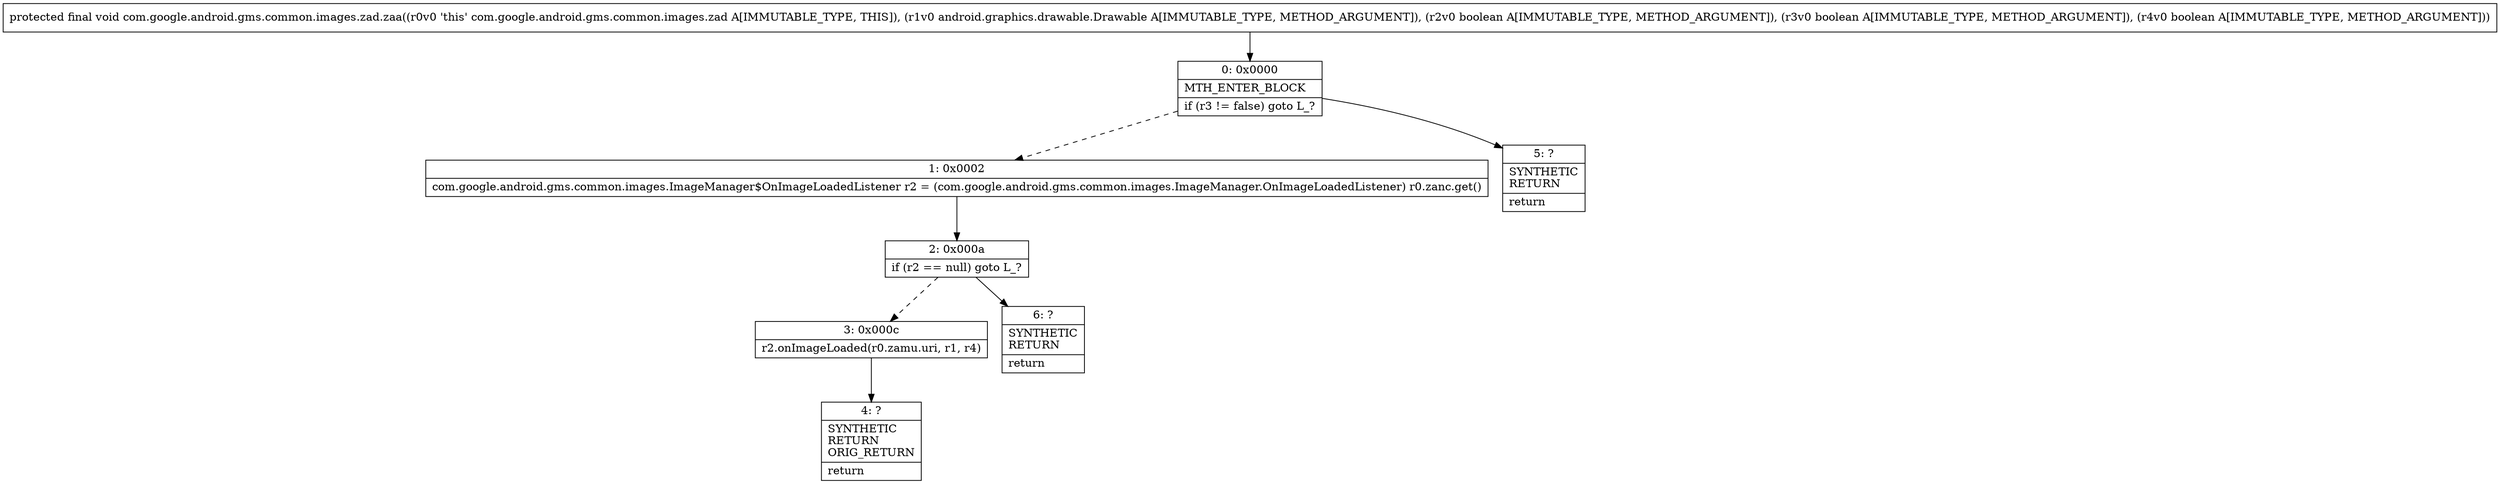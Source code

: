 digraph "CFG forcom.google.android.gms.common.images.zad.zaa(Landroid\/graphics\/drawable\/Drawable;ZZZ)V" {
Node_0 [shape=record,label="{0\:\ 0x0000|MTH_ENTER_BLOCK\l|if (r3 != false) goto L_?\l}"];
Node_1 [shape=record,label="{1\:\ 0x0002|com.google.android.gms.common.images.ImageManager$OnImageLoadedListener r2 = (com.google.android.gms.common.images.ImageManager.OnImageLoadedListener) r0.zanc.get()\l}"];
Node_2 [shape=record,label="{2\:\ 0x000a|if (r2 == null) goto L_?\l}"];
Node_3 [shape=record,label="{3\:\ 0x000c|r2.onImageLoaded(r0.zamu.uri, r1, r4)\l}"];
Node_4 [shape=record,label="{4\:\ ?|SYNTHETIC\lRETURN\lORIG_RETURN\l|return\l}"];
Node_5 [shape=record,label="{5\:\ ?|SYNTHETIC\lRETURN\l|return\l}"];
Node_6 [shape=record,label="{6\:\ ?|SYNTHETIC\lRETURN\l|return\l}"];
MethodNode[shape=record,label="{protected final void com.google.android.gms.common.images.zad.zaa((r0v0 'this' com.google.android.gms.common.images.zad A[IMMUTABLE_TYPE, THIS]), (r1v0 android.graphics.drawable.Drawable A[IMMUTABLE_TYPE, METHOD_ARGUMENT]), (r2v0 boolean A[IMMUTABLE_TYPE, METHOD_ARGUMENT]), (r3v0 boolean A[IMMUTABLE_TYPE, METHOD_ARGUMENT]), (r4v0 boolean A[IMMUTABLE_TYPE, METHOD_ARGUMENT])) }"];
MethodNode -> Node_0;
Node_0 -> Node_1[style=dashed];
Node_0 -> Node_5;
Node_1 -> Node_2;
Node_2 -> Node_3[style=dashed];
Node_2 -> Node_6;
Node_3 -> Node_4;
}

